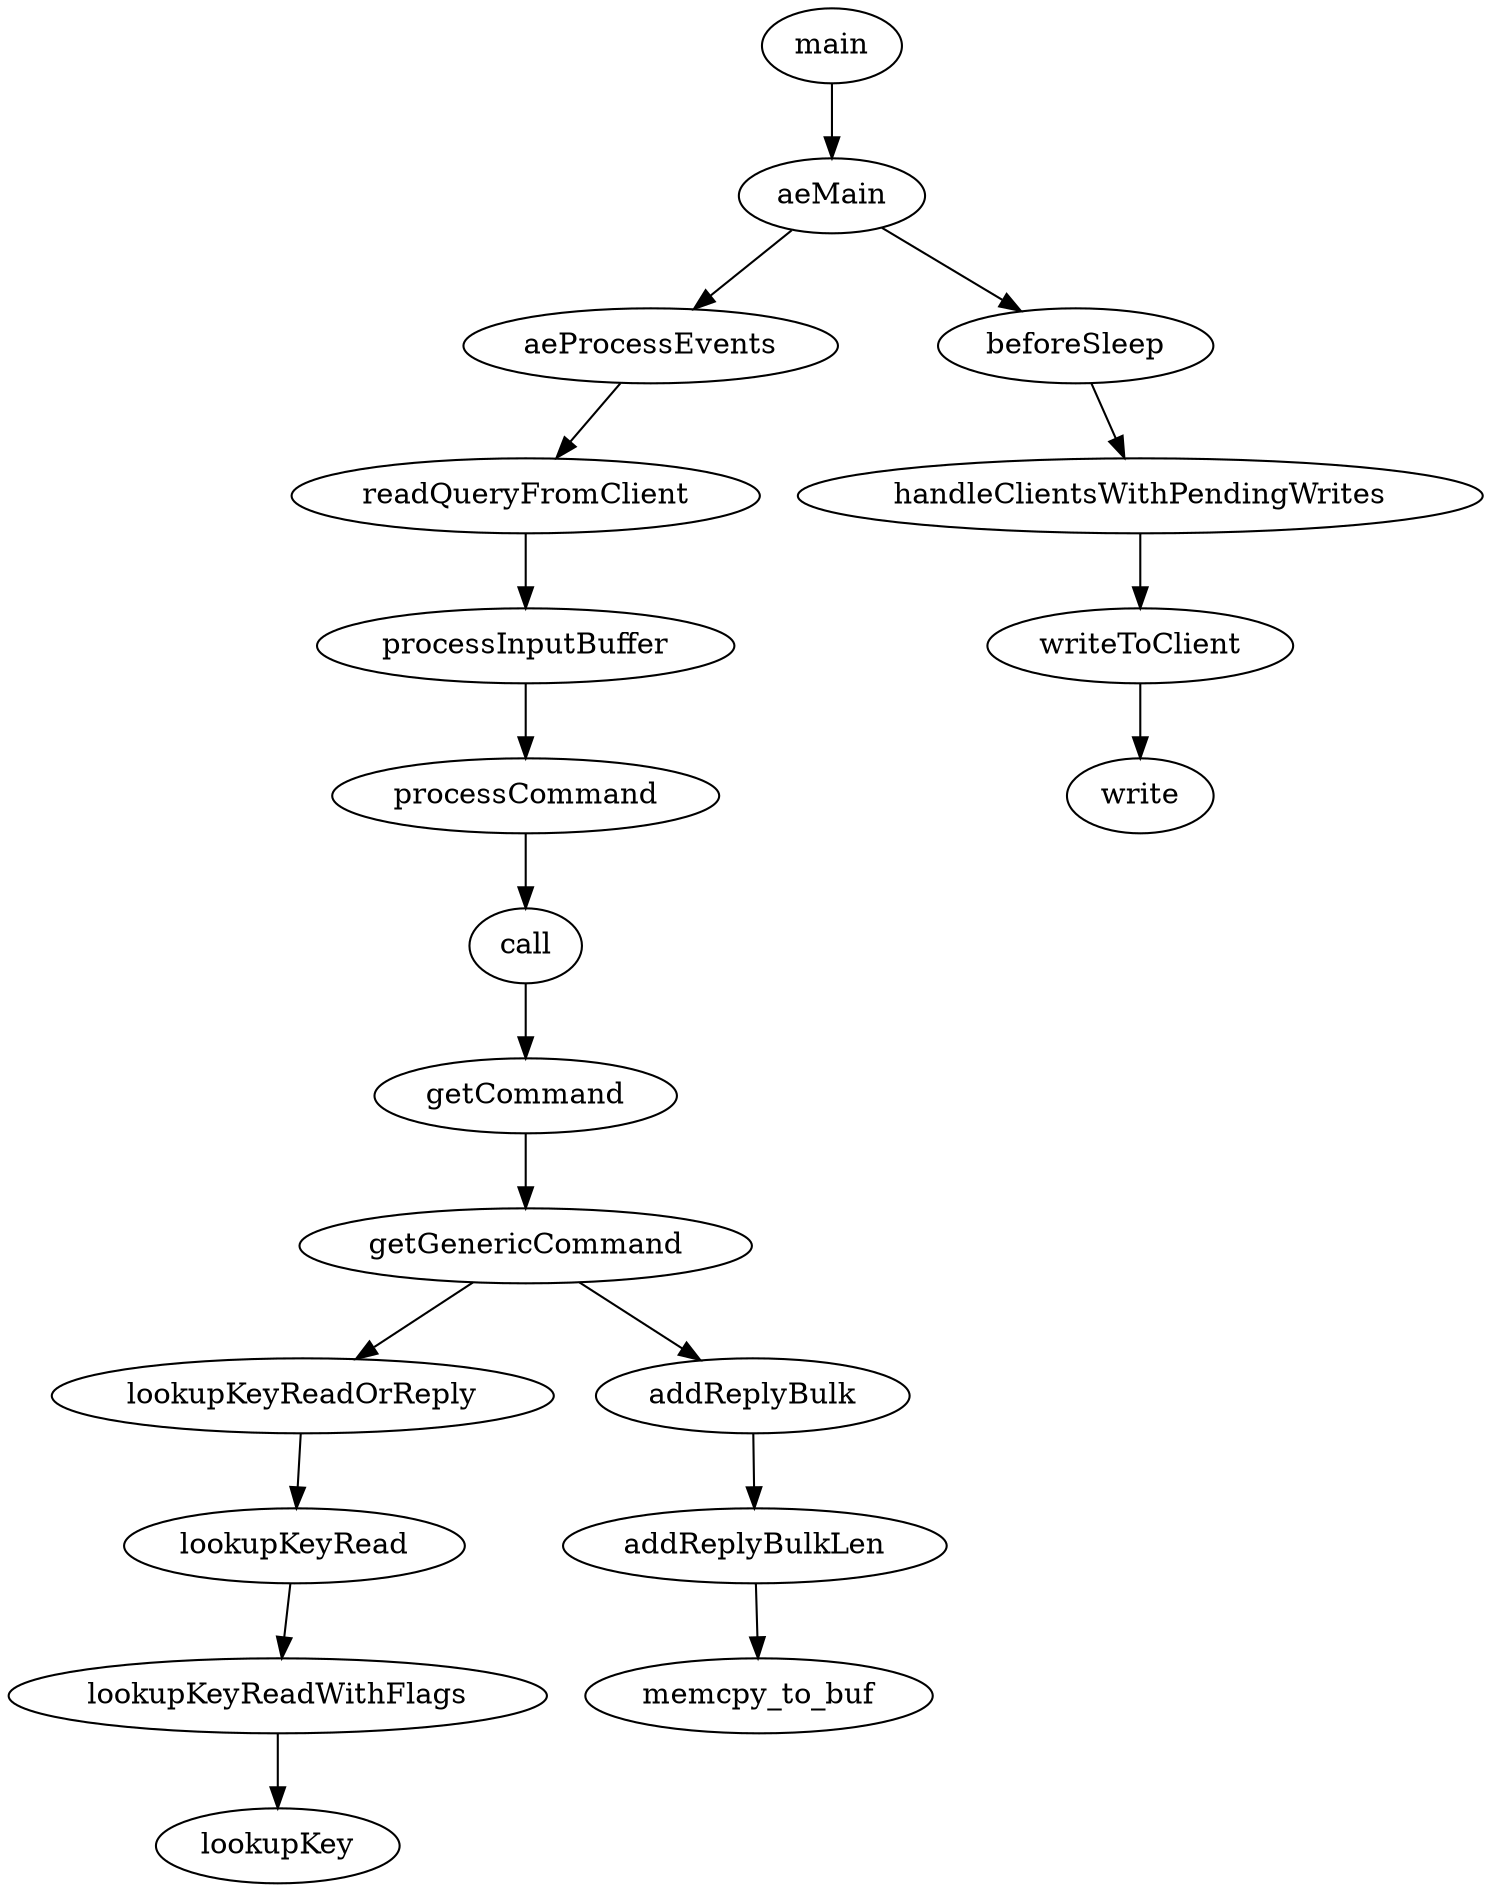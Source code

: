 strict digraph G {

main->aeMain->aeProcessEvents->readQueryFromClient->processInputBuffer->processCommand->call->getCommand->getGenericCommand->lookupKeyReadOrReply->lookupKeyRead->lookupKeyReadWithFlags->lookupKey
main->aeMain->aeProcessEvents->readQueryFromClient->processInputBuffer->processCommand->call->getCommand->getGenericCommand->addReplyBulk->addReplyBulkLen->memcpy_to_buf
main->aeMain->beforeSleep->handleClientsWithPendingWrites->writeToClient->write
}
